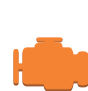 <?xml version="1.0" encoding="UTF-8"?>
<dia:diagram xmlns:dia="http://www.lysator.liu.se/~alla/dia/">
  <dia:layer name="Fondo" visible="true" active="true">
    <dia:group>
      <dia:group>
        <dia:group>
          <dia:object type="Standard - Polygon" version="0" id="O0">
            <dia:attribute name="obj_pos">
              <dia:point val="1.624,1.86"/>
            </dia:attribute>
            <dia:attribute name="obj_bb">
              <dia:rectangle val="1.623,1.86;1.624,1.863"/>
            </dia:attribute>
            <dia:attribute name="poly_points">
              <dia:point val="1.624,1.86"/>
              <dia:point val="1.624,1.863"/>
              <dia:point val="1.623,1.861"/>
            </dia:attribute>
            <dia:attribute name="line_color">
              <dia:color val="#19486f"/>
            </dia:attribute>
            <dia:attribute name="line_width">
              <dia:real val="0"/>
            </dia:attribute>
            <dia:attribute name="inner_color">
              <dia:color val="#19486f"/>
            </dia:attribute>
            <dia:attribute name="show_background">
              <dia:boolean val="true"/>
            </dia:attribute>
          </dia:object>
        </dia:group>
      </dia:group>
      <dia:object type="Standard - Beziergon" version="0" id="O1">
        <dia:attribute name="obj_pos">
          <dia:point val="4.156,2.05"/>
        </dia:attribute>
        <dia:attribute name="obj_bb">
          <dia:rectangle val="0.65,1.289;4.35,3.9"/>
        </dia:attribute>
        <dia:attribute name="bez_points">
          <dia:point val="4.156,2.05"/>
          <dia:point val="4.021,2.05"/>
          <dia:point val="4.156,2.05"/>
          <dia:point val="4.021,2.05"/>
          <dia:point val="3.92,2.05"/>
          <dia:point val="3.838,2.106"/>
          <dia:point val="3.828,2.2"/>
          <dia:point val="3.605,2.2"/>
          <dia:point val="3.828,2.2"/>
          <dia:point val="3.605,2.2"/>
          <dia:point val="3.581,2.011"/>
          <dia:point val="3.507,1.85"/>
          <dia:point val="3.42,1.85"/>
          <dia:point val="3.362,1.85"/>
          <dia:point val="3.42,1.85"/>
          <dia:point val="3.362,1.85"/>
          <dia:point val="3.05,1.85"/>
          <dia:point val="3.362,1.85"/>
          <dia:point val="3.05,1.85"/>
          <dia:point val="3.05,1.789"/>
          <dia:point val="3.05,1.85"/>
          <dia:point val="3.05,1.789"/>
          <dia:point val="3.05,1.682"/>
          <dia:point val="3.004,1.6"/>
          <dia:point val="2.897,1.6"/>
          <dia:point val="2.65,1.6"/>
          <dia:point val="2.897,1.6"/>
          <dia:point val="2.65,1.6"/>
          <dia:point val="2.65,1.45"/>
          <dia:point val="2.65,1.6"/>
          <dia:point val="2.65,1.45"/>
          <dia:point val="2.951,1.45"/>
          <dia:point val="2.65,1.45"/>
          <dia:point val="2.951,1.45"/>
          <dia:point val="2.985,1.45"/>
          <dia:point val="3.05,1.401"/>
          <dia:point val="3.05,1.366"/>
          <dia:point val="3.05,1.306"/>
          <dia:point val="3.05,1.366"/>
          <dia:point val="3.05,1.306"/>
          <dia:point val="3.05,1.272"/>
          <dia:point val="2.985,1.3"/>
          <dia:point val="2.951,1.3"/>
          <dia:point val="1.876,1.3"/>
          <dia:point val="2.951,1.3"/>
          <dia:point val="1.876,1.3"/>
          <dia:point val="1.841,1.3"/>
          <dia:point val="1.8,1.272"/>
          <dia:point val="1.8,1.306"/>
          <dia:point val="1.8,1.366"/>
          <dia:point val="1.8,1.306"/>
          <dia:point val="1.8,1.366"/>
          <dia:point val="1.8,1.401"/>
          <dia:point val="1.841,1.45"/>
          <dia:point val="1.876,1.45"/>
          <dia:point val="2.2,1.45"/>
          <dia:point val="1.876,1.45"/>
          <dia:point val="2.2,1.45"/>
          <dia:point val="2.2,1.6"/>
          <dia:point val="2.2,1.45"/>
          <dia:point val="2.2,1.6"/>
          <dia:point val="1.929,1.6"/>
          <dia:point val="2.2,1.6"/>
          <dia:point val="1.929,1.6"/>
          <dia:point val="1.822,1.6"/>
          <dia:point val="1.7,1.682"/>
          <dia:point val="1.7,1.789"/>
          <dia:point val="1.7,1.85"/>
          <dia:point val="1.7,1.789"/>
          <dia:point val="1.7,1.85"/>
          <dia:point val="1.29,1.85"/>
          <dia:point val="1.7,1.85"/>
          <dia:point val="1.29,1.85"/>
          <dia:point val="1.183,1.85"/>
          <dia:point val="1.1,1.953"/>
          <dia:point val="1.1,2.06"/>
          <dia:point val="1.1,2.65"/>
          <dia:point val="1.1,2.06"/>
          <dia:point val="1.1,2.65"/>
          <dia:point val="0.85,2.65"/>
          <dia:point val="1.1,2.65"/>
          <dia:point val="0.85,2.65"/>
          <dia:point val="0.85,1.992"/>
          <dia:point val="0.85,2.65"/>
          <dia:point val="0.85,1.992"/>
          <dia:point val="0.85,1.955"/>
          <dia:point val="0.798,1.925"/>
          <dia:point val="0.75,1.925"/>
          <dia:point val="0.702,1.925"/>
          <dia:point val="0.65,1.955"/>
          <dia:point val="0.65,1.992"/>
          <dia:point val="0.65,3.542"/>
          <dia:point val="0.65,1.992"/>
          <dia:point val="0.65,3.542"/>
          <dia:point val="0.65,3.579"/>
          <dia:point val="0.702,3.61"/>
          <dia:point val="0.75,3.61"/>
          <dia:point val="0.798,3.61"/>
          <dia:point val="0.85,3.579"/>
          <dia:point val="0.85,3.542"/>
          <dia:point val="0.85,2.9"/>
          <dia:point val="0.85,3.542"/>
          <dia:point val="0.85,2.9"/>
          <dia:point val="1.1,2.9"/>
          <dia:point val="0.85,2.9"/>
          <dia:point val="1.1,2.9"/>
          <dia:point val="1.1,3.455"/>
          <dia:point val="1.1,2.9"/>
          <dia:point val="1.1,3.455"/>
          <dia:point val="1.1,3.562"/>
          <dia:point val="1.183,3.65"/>
          <dia:point val="1.29,3.65"/>
          <dia:point val="2.148,3.65"/>
          <dia:point val="1.29,3.65"/>
          <dia:point val="2.148,3.65"/>
          <dia:point val="2.181,3.8"/>
          <dia:point val="2.244,3.9"/>
          <dia:point val="2.316,3.9"/>
          <dia:point val="3.42,3.9"/>
          <dia:point val="2.316,3.9"/>
          <dia:point val="3.42,3.9"/>
          <dia:point val="3.515,3.9"/>
          <dia:point val="3.594,3.7"/>
          <dia:point val="3.611,3.5"/>
          <dia:point val="3.85,3.5"/>
          <dia:point val="3.611,3.5"/>
          <dia:point val="3.85,3.5"/>
          <dia:point val="3.85,3.532"/>
          <dia:point val="3.85,3.5"/>
          <dia:point val="3.85,3.532"/>
          <dia:point val="3.85,3.639"/>
          <dia:point val="3.914,3.7"/>
          <dia:point val="4.021,3.7"/>
          <dia:point val="4.156,3.7"/>
          <dia:point val="4.021,3.7"/>
          <dia:point val="4.156,3.7"/>
          <dia:point val="4.263,3.7"/>
          <dia:point val="4.35,3.639"/>
          <dia:point val="4.35,3.532"/>
          <dia:point val="4.35,2.234"/>
          <dia:point val="4.35,3.532"/>
          <dia:point val="4.35,2.234"/>
          <dia:point val="4.35,2.127"/>
          <dia:point val="4.263,2.05"/>
        </dia:attribute>
        <dia:attribute name="corner_types">
          <dia:enum val="-1548163272"/>
          <dia:enum val="0"/>
          <dia:enum val="0"/>
          <dia:enum val="0"/>
          <dia:enum val="0"/>
          <dia:enum val="0"/>
          <dia:enum val="0"/>
          <dia:enum val="0"/>
          <dia:enum val="0"/>
          <dia:enum val="0"/>
          <dia:enum val="0"/>
          <dia:enum val="0"/>
          <dia:enum val="0"/>
          <dia:enum val="0"/>
          <dia:enum val="0"/>
          <dia:enum val="0"/>
          <dia:enum val="0"/>
          <dia:enum val="0"/>
          <dia:enum val="0"/>
          <dia:enum val="0"/>
          <dia:enum val="0"/>
          <dia:enum val="0"/>
          <dia:enum val="0"/>
          <dia:enum val="0"/>
          <dia:enum val="0"/>
          <dia:enum val="0"/>
          <dia:enum val="0"/>
          <dia:enum val="0"/>
          <dia:enum val="0"/>
          <dia:enum val="0"/>
          <dia:enum val="0"/>
          <dia:enum val="0"/>
          <dia:enum val="0"/>
          <dia:enum val="0"/>
          <dia:enum val="0"/>
          <dia:enum val="0"/>
          <dia:enum val="0"/>
          <dia:enum val="0"/>
          <dia:enum val="0"/>
          <dia:enum val="0"/>
          <dia:enum val="0"/>
          <dia:enum val="0"/>
          <dia:enum val="0"/>
          <dia:enum val="0"/>
          <dia:enum val="0"/>
          <dia:enum val="0"/>
          <dia:enum val="0"/>
          <dia:enum val="0"/>
          <dia:enum val="0"/>
        </dia:attribute>
        <dia:attribute name="line_color">
          <dia:color val="#9d5125"/>
        </dia:attribute>
        <dia:attribute name="line_width">
          <dia:real val="0"/>
        </dia:attribute>
        <dia:attribute name="inner_color">
          <dia:color val="#9d5125"/>
        </dia:attribute>
        <dia:attribute name="show_background">
          <dia:boolean val="true"/>
        </dia:attribute>
      </dia:object>
      <dia:object type="Standard - Beziergon" version="0" id="O2">
        <dia:attribute name="obj_pos">
          <dia:point val="4.156,1.95"/>
        </dia:attribute>
        <dia:attribute name="obj_bb">
          <dia:rectangle val="0.65,1.25;4.35,3.8"/>
        </dia:attribute>
        <dia:attribute name="bez_points">
          <dia:point val="4.156,1.95"/>
          <dia:point val="4.021,1.95"/>
          <dia:point val="4.156,1.95"/>
          <dia:point val="4.021,1.95"/>
          <dia:point val="3.92,1.95"/>
          <dia:point val="3.838,2.006"/>
          <dia:point val="3.828,2.1"/>
          <dia:point val="3.605,2.1"/>
          <dia:point val="3.828,2.1"/>
          <dia:point val="3.605,2.1"/>
          <dia:point val="3.581,1.911"/>
          <dia:point val="3.507,1.75"/>
          <dia:point val="3.42,1.75"/>
          <dia:point val="3.362,1.75"/>
          <dia:point val="3.42,1.75"/>
          <dia:point val="3.362,1.75"/>
          <dia:point val="3.05,1.75"/>
          <dia:point val="3.362,1.75"/>
          <dia:point val="3.05,1.75"/>
          <dia:point val="3.05,1.689"/>
          <dia:point val="3.05,1.75"/>
          <dia:point val="3.05,1.689"/>
          <dia:point val="3.05,1.582"/>
          <dia:point val="3.004,1.5"/>
          <dia:point val="2.897,1.5"/>
          <dia:point val="2.65,1.5"/>
          <dia:point val="2.897,1.5"/>
          <dia:point val="2.65,1.5"/>
          <dia:point val="2.65,1.4"/>
          <dia:point val="2.65,1.5"/>
          <dia:point val="2.65,1.4"/>
          <dia:point val="2.951,1.4"/>
          <dia:point val="2.65,1.4"/>
          <dia:point val="2.951,1.4"/>
          <dia:point val="2.985,1.4"/>
          <dia:point val="3.05,1.351"/>
          <dia:point val="3.05,1.316"/>
          <dia:point val="3.05,1.306"/>
          <dia:point val="3.05,1.316"/>
          <dia:point val="3.05,1.306"/>
          <dia:point val="3.05,1.272"/>
          <dia:point val="2.985,1.25"/>
          <dia:point val="2.951,1.25"/>
          <dia:point val="1.876,1.25"/>
          <dia:point val="2.951,1.25"/>
          <dia:point val="1.876,1.25"/>
          <dia:point val="1.841,1.25"/>
          <dia:point val="1.8,1.272"/>
          <dia:point val="1.8,1.306"/>
          <dia:point val="1.8,1.316"/>
          <dia:point val="1.8,1.306"/>
          <dia:point val="1.8,1.316"/>
          <dia:point val="1.8,1.351"/>
          <dia:point val="1.841,1.4"/>
          <dia:point val="1.876,1.4"/>
          <dia:point val="2.2,1.4"/>
          <dia:point val="1.876,1.4"/>
          <dia:point val="2.2,1.4"/>
          <dia:point val="2.2,1.5"/>
          <dia:point val="2.2,1.4"/>
          <dia:point val="2.2,1.5"/>
          <dia:point val="1.929,1.5"/>
          <dia:point val="2.2,1.5"/>
          <dia:point val="1.929,1.5"/>
          <dia:point val="1.822,1.5"/>
          <dia:point val="1.7,1.582"/>
          <dia:point val="1.7,1.689"/>
          <dia:point val="1.7,1.75"/>
          <dia:point val="1.7,1.689"/>
          <dia:point val="1.7,1.75"/>
          <dia:point val="1.29,1.75"/>
          <dia:point val="1.7,1.75"/>
          <dia:point val="1.29,1.75"/>
          <dia:point val="1.183,1.75"/>
          <dia:point val="1.1,1.853"/>
          <dia:point val="1.1,1.96"/>
          <dia:point val="1.1,2.55"/>
          <dia:point val="1.1,1.96"/>
          <dia:point val="1.1,2.55"/>
          <dia:point val="0.85,2.55"/>
          <dia:point val="1.1,2.55"/>
          <dia:point val="0.85,2.55"/>
          <dia:point val="0.85,1.892"/>
          <dia:point val="0.85,2.55"/>
          <dia:point val="0.85,1.892"/>
          <dia:point val="0.85,1.855"/>
          <dia:point val="0.798,1.825"/>
          <dia:point val="0.75,1.825"/>
          <dia:point val="0.702,1.825"/>
          <dia:point val="0.65,1.855"/>
          <dia:point val="0.65,1.892"/>
          <dia:point val="0.65,3.442"/>
          <dia:point val="0.65,1.892"/>
          <dia:point val="0.65,3.442"/>
          <dia:point val="0.65,3.479"/>
          <dia:point val="0.702,3.51"/>
          <dia:point val="0.75,3.51"/>
          <dia:point val="0.798,3.51"/>
          <dia:point val="0.85,3.479"/>
          <dia:point val="0.85,3.442"/>
          <dia:point val="0.85,2.8"/>
          <dia:point val="0.85,3.442"/>
          <dia:point val="0.85,2.8"/>
          <dia:point val="1.1,2.8"/>
          <dia:point val="0.85,2.8"/>
          <dia:point val="1.1,2.8"/>
          <dia:point val="1.1,3.355"/>
          <dia:point val="1.1,2.8"/>
          <dia:point val="1.1,3.355"/>
          <dia:point val="1.1,3.462"/>
          <dia:point val="1.183,3.55"/>
          <dia:point val="1.29,3.55"/>
          <dia:point val="2.148,3.55"/>
          <dia:point val="1.29,3.55"/>
          <dia:point val="2.148,3.55"/>
          <dia:point val="2.181,3.7"/>
          <dia:point val="2.244,3.8"/>
          <dia:point val="2.316,3.8"/>
          <dia:point val="3.42,3.8"/>
          <dia:point val="2.316,3.8"/>
          <dia:point val="3.42,3.8"/>
          <dia:point val="3.515,3.8"/>
          <dia:point val="3.594,3.6"/>
          <dia:point val="3.611,3.4"/>
          <dia:point val="3.85,3.4"/>
          <dia:point val="3.611,3.4"/>
          <dia:point val="3.85,3.4"/>
          <dia:point val="3.85,3.432"/>
          <dia:point val="3.85,3.4"/>
          <dia:point val="3.85,3.432"/>
          <dia:point val="3.85,3.539"/>
          <dia:point val="3.914,3.6"/>
          <dia:point val="4.021,3.6"/>
          <dia:point val="4.156,3.6"/>
          <dia:point val="4.021,3.6"/>
          <dia:point val="4.156,3.6"/>
          <dia:point val="4.263,3.6"/>
          <dia:point val="4.35,3.539"/>
          <dia:point val="4.35,3.432"/>
          <dia:point val="4.35,2.134"/>
          <dia:point val="4.35,3.432"/>
          <dia:point val="4.35,2.134"/>
          <dia:point val="4.35,2.027"/>
          <dia:point val="4.263,1.95"/>
        </dia:attribute>
        <dia:attribute name="corner_types">
          <dia:enum val="-1548163272"/>
          <dia:enum val="0"/>
          <dia:enum val="0"/>
          <dia:enum val="0"/>
          <dia:enum val="0"/>
          <dia:enum val="0"/>
          <dia:enum val="0"/>
          <dia:enum val="0"/>
          <dia:enum val="0"/>
          <dia:enum val="0"/>
          <dia:enum val="0"/>
          <dia:enum val="0"/>
          <dia:enum val="0"/>
          <dia:enum val="0"/>
          <dia:enum val="0"/>
          <dia:enum val="0"/>
          <dia:enum val="0"/>
          <dia:enum val="0"/>
          <dia:enum val="0"/>
          <dia:enum val="0"/>
          <dia:enum val="0"/>
          <dia:enum val="0"/>
          <dia:enum val="0"/>
          <dia:enum val="0"/>
          <dia:enum val="0"/>
          <dia:enum val="0"/>
          <dia:enum val="0"/>
          <dia:enum val="0"/>
          <dia:enum val="0"/>
          <dia:enum val="0"/>
          <dia:enum val="0"/>
          <dia:enum val="0"/>
          <dia:enum val="0"/>
          <dia:enum val="0"/>
          <dia:enum val="0"/>
          <dia:enum val="0"/>
          <dia:enum val="0"/>
          <dia:enum val="0"/>
          <dia:enum val="0"/>
          <dia:enum val="0"/>
          <dia:enum val="0"/>
          <dia:enum val="0"/>
          <dia:enum val="0"/>
          <dia:enum val="0"/>
          <dia:enum val="0"/>
          <dia:enum val="0"/>
          <dia:enum val="0"/>
          <dia:enum val="0"/>
          <dia:enum val="0"/>
        </dia:attribute>
        <dia:attribute name="line_color">
          <dia:color val="#f48334"/>
        </dia:attribute>
        <dia:attribute name="line_width">
          <dia:real val="0"/>
        </dia:attribute>
        <dia:attribute name="inner_color">
          <dia:color val="#f48334"/>
        </dia:attribute>
        <dia:attribute name="show_background">
          <dia:boolean val="true"/>
        </dia:attribute>
      </dia:object>
      <dia:group>
        <dia:object type="Standard - Text" version="1" id="O3">
          <dia:attribute name="obj_pos">
            <dia:point val="0,0"/>
          </dia:attribute>
          <dia:attribute name="obj_bb">
            <dia:rectangle val="0,-0.595;2.695,0.15"/>
          </dia:attribute>
          <dia:attribute name="text">
            <dia:composite type="text">
              <dia:attribute name="string">
                <dia:string>#MapR M5#</dia:string>
              </dia:attribute>
              <dia:attribute name="font">
                <dia:font family="monospace" style="0" name="Courier"/>
              </dia:attribute>
              <dia:attribute name="height">
                <dia:real val="0.8"/>
              </dia:attribute>
              <dia:attribute name="pos">
                <dia:point val="0,0"/>
              </dia:attribute>
              <dia:attribute name="color">
                <dia:color val="#ffffff"/>
              </dia:attribute>
              <dia:attribute name="alignment">
                <dia:enum val="0"/>
              </dia:attribute>
            </dia:composite>
          </dia:attribute>
          <dia:attribute name="valign">
            <dia:enum val="3"/>
          </dia:attribute>
        </dia:object>
      </dia:group>
    </dia:group>
  </dia:layer>
</dia:diagram>
